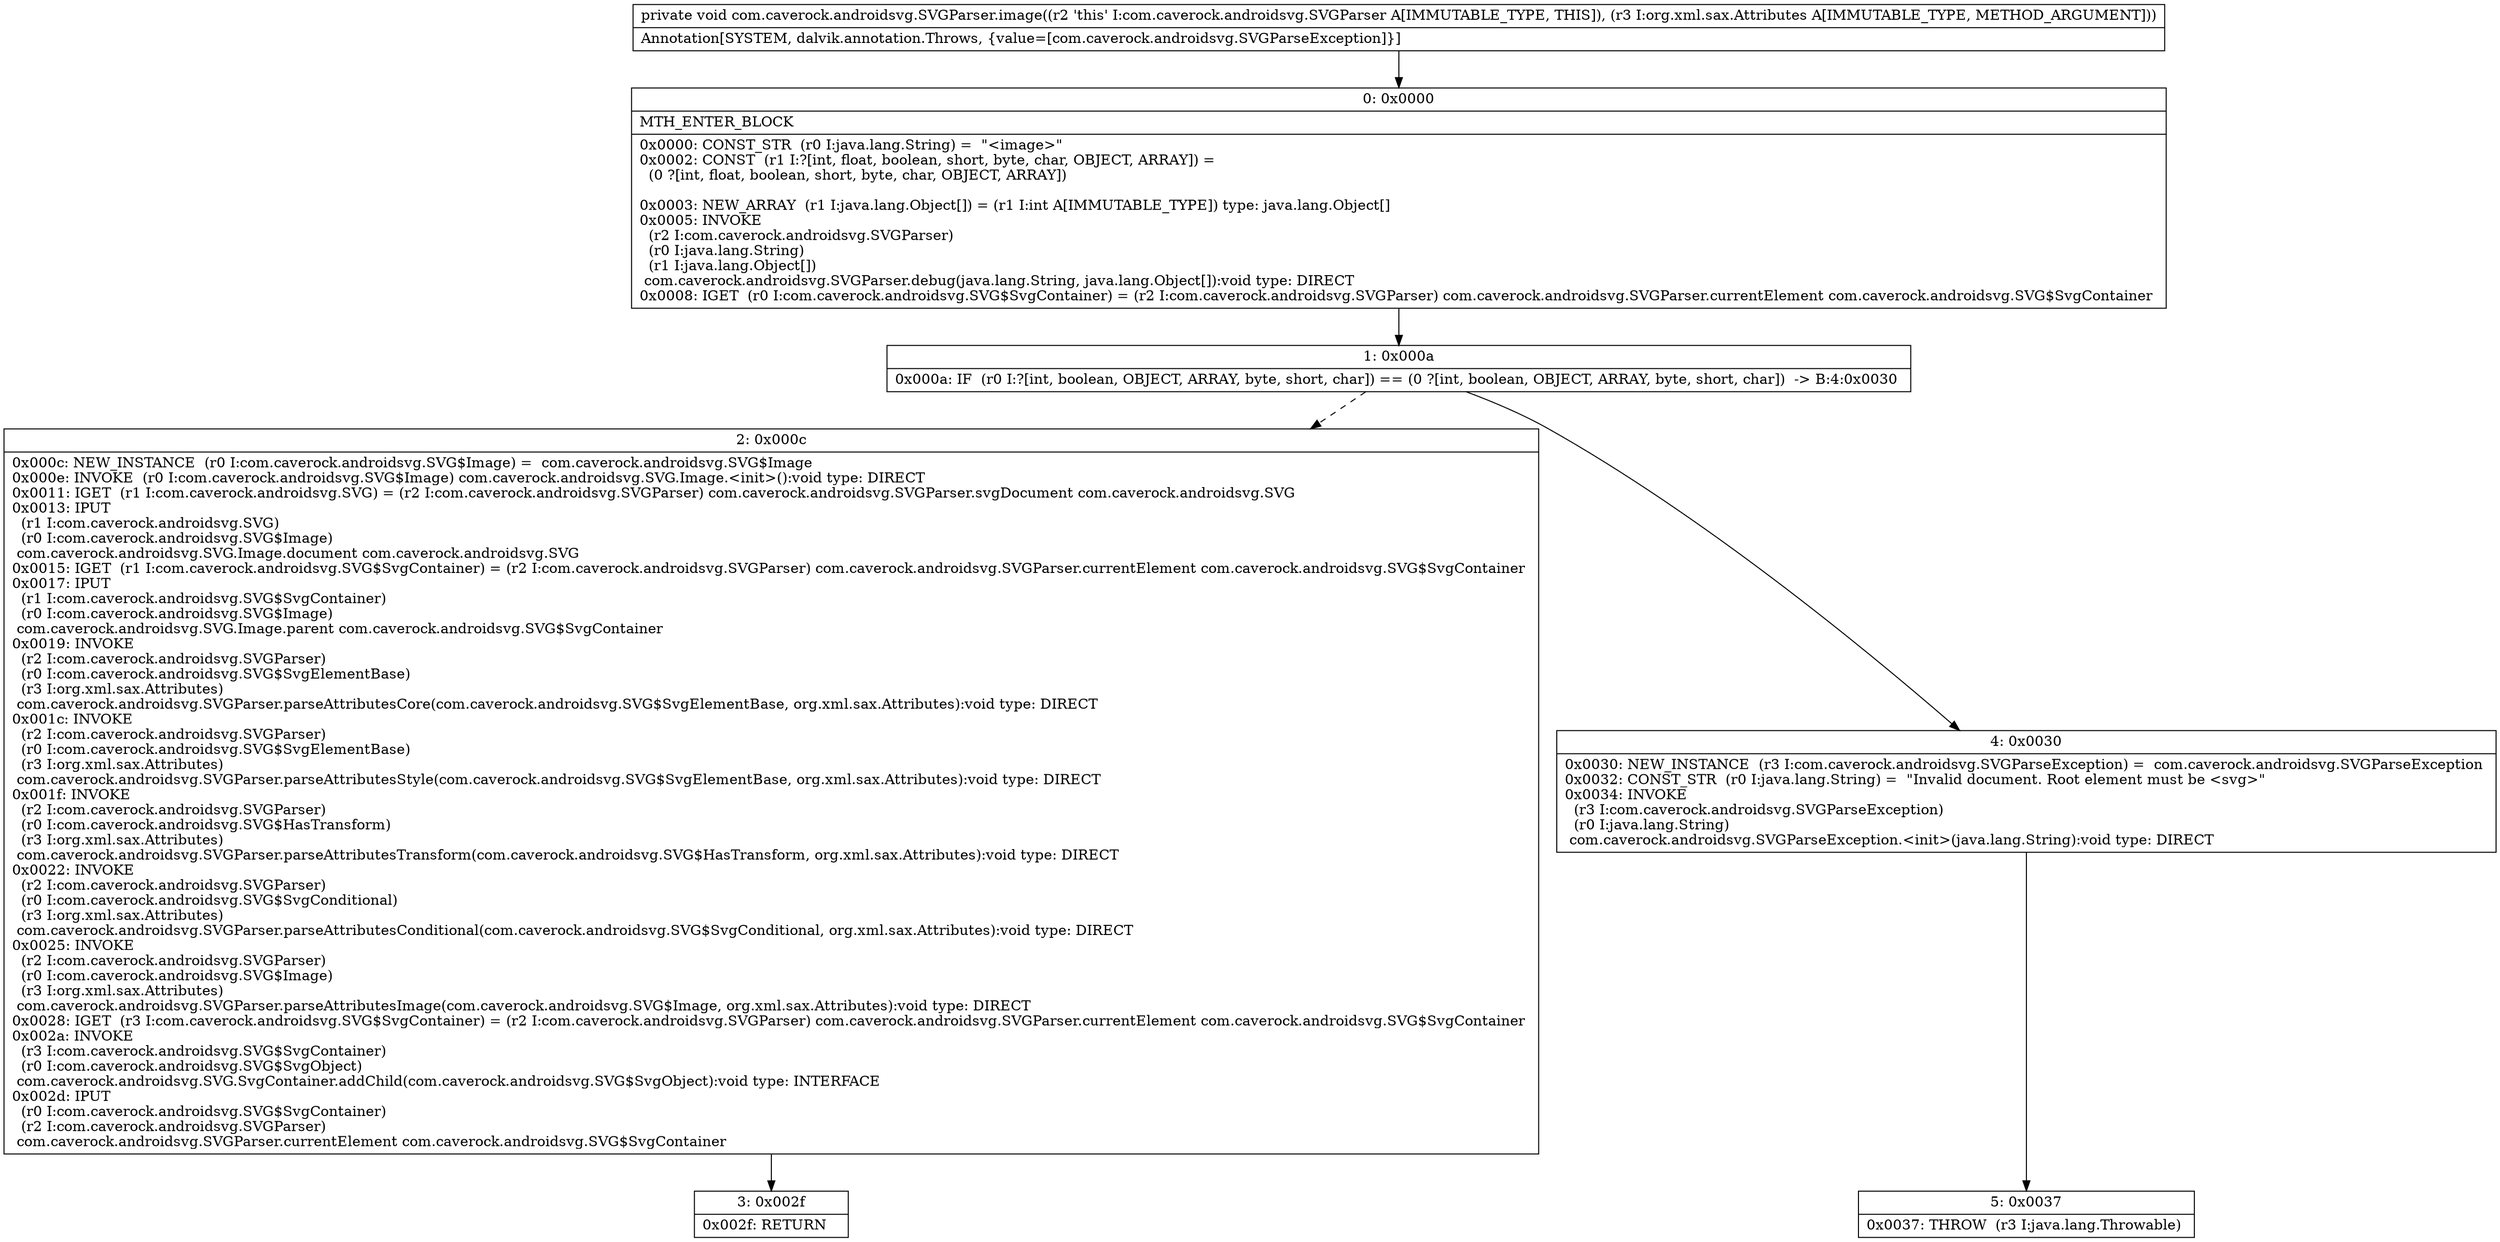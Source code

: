 digraph "CFG forcom.caverock.androidsvg.SVGParser.image(Lorg\/xml\/sax\/Attributes;)V" {
Node_0 [shape=record,label="{0\:\ 0x0000|MTH_ENTER_BLOCK\l|0x0000: CONST_STR  (r0 I:java.lang.String) =  \"\<image\>\" \l0x0002: CONST  (r1 I:?[int, float, boolean, short, byte, char, OBJECT, ARRAY]) = \l  (0 ?[int, float, boolean, short, byte, char, OBJECT, ARRAY])\l \l0x0003: NEW_ARRAY  (r1 I:java.lang.Object[]) = (r1 I:int A[IMMUTABLE_TYPE]) type: java.lang.Object[] \l0x0005: INVOKE  \l  (r2 I:com.caverock.androidsvg.SVGParser)\l  (r0 I:java.lang.String)\l  (r1 I:java.lang.Object[])\l com.caverock.androidsvg.SVGParser.debug(java.lang.String, java.lang.Object[]):void type: DIRECT \l0x0008: IGET  (r0 I:com.caverock.androidsvg.SVG$SvgContainer) = (r2 I:com.caverock.androidsvg.SVGParser) com.caverock.androidsvg.SVGParser.currentElement com.caverock.androidsvg.SVG$SvgContainer \l}"];
Node_1 [shape=record,label="{1\:\ 0x000a|0x000a: IF  (r0 I:?[int, boolean, OBJECT, ARRAY, byte, short, char]) == (0 ?[int, boolean, OBJECT, ARRAY, byte, short, char])  \-\> B:4:0x0030 \l}"];
Node_2 [shape=record,label="{2\:\ 0x000c|0x000c: NEW_INSTANCE  (r0 I:com.caverock.androidsvg.SVG$Image) =  com.caverock.androidsvg.SVG$Image \l0x000e: INVOKE  (r0 I:com.caverock.androidsvg.SVG$Image) com.caverock.androidsvg.SVG.Image.\<init\>():void type: DIRECT \l0x0011: IGET  (r1 I:com.caverock.androidsvg.SVG) = (r2 I:com.caverock.androidsvg.SVGParser) com.caverock.androidsvg.SVGParser.svgDocument com.caverock.androidsvg.SVG \l0x0013: IPUT  \l  (r1 I:com.caverock.androidsvg.SVG)\l  (r0 I:com.caverock.androidsvg.SVG$Image)\l com.caverock.androidsvg.SVG.Image.document com.caverock.androidsvg.SVG \l0x0015: IGET  (r1 I:com.caverock.androidsvg.SVG$SvgContainer) = (r2 I:com.caverock.androidsvg.SVGParser) com.caverock.androidsvg.SVGParser.currentElement com.caverock.androidsvg.SVG$SvgContainer \l0x0017: IPUT  \l  (r1 I:com.caverock.androidsvg.SVG$SvgContainer)\l  (r0 I:com.caverock.androidsvg.SVG$Image)\l com.caverock.androidsvg.SVG.Image.parent com.caverock.androidsvg.SVG$SvgContainer \l0x0019: INVOKE  \l  (r2 I:com.caverock.androidsvg.SVGParser)\l  (r0 I:com.caverock.androidsvg.SVG$SvgElementBase)\l  (r3 I:org.xml.sax.Attributes)\l com.caverock.androidsvg.SVGParser.parseAttributesCore(com.caverock.androidsvg.SVG$SvgElementBase, org.xml.sax.Attributes):void type: DIRECT \l0x001c: INVOKE  \l  (r2 I:com.caverock.androidsvg.SVGParser)\l  (r0 I:com.caverock.androidsvg.SVG$SvgElementBase)\l  (r3 I:org.xml.sax.Attributes)\l com.caverock.androidsvg.SVGParser.parseAttributesStyle(com.caverock.androidsvg.SVG$SvgElementBase, org.xml.sax.Attributes):void type: DIRECT \l0x001f: INVOKE  \l  (r2 I:com.caverock.androidsvg.SVGParser)\l  (r0 I:com.caverock.androidsvg.SVG$HasTransform)\l  (r3 I:org.xml.sax.Attributes)\l com.caverock.androidsvg.SVGParser.parseAttributesTransform(com.caverock.androidsvg.SVG$HasTransform, org.xml.sax.Attributes):void type: DIRECT \l0x0022: INVOKE  \l  (r2 I:com.caverock.androidsvg.SVGParser)\l  (r0 I:com.caverock.androidsvg.SVG$SvgConditional)\l  (r3 I:org.xml.sax.Attributes)\l com.caverock.androidsvg.SVGParser.parseAttributesConditional(com.caverock.androidsvg.SVG$SvgConditional, org.xml.sax.Attributes):void type: DIRECT \l0x0025: INVOKE  \l  (r2 I:com.caverock.androidsvg.SVGParser)\l  (r0 I:com.caverock.androidsvg.SVG$Image)\l  (r3 I:org.xml.sax.Attributes)\l com.caverock.androidsvg.SVGParser.parseAttributesImage(com.caverock.androidsvg.SVG$Image, org.xml.sax.Attributes):void type: DIRECT \l0x0028: IGET  (r3 I:com.caverock.androidsvg.SVG$SvgContainer) = (r2 I:com.caverock.androidsvg.SVGParser) com.caverock.androidsvg.SVGParser.currentElement com.caverock.androidsvg.SVG$SvgContainer \l0x002a: INVOKE  \l  (r3 I:com.caverock.androidsvg.SVG$SvgContainer)\l  (r0 I:com.caverock.androidsvg.SVG$SvgObject)\l com.caverock.androidsvg.SVG.SvgContainer.addChild(com.caverock.androidsvg.SVG$SvgObject):void type: INTERFACE \l0x002d: IPUT  \l  (r0 I:com.caverock.androidsvg.SVG$SvgContainer)\l  (r2 I:com.caverock.androidsvg.SVGParser)\l com.caverock.androidsvg.SVGParser.currentElement com.caverock.androidsvg.SVG$SvgContainer \l}"];
Node_3 [shape=record,label="{3\:\ 0x002f|0x002f: RETURN   \l}"];
Node_4 [shape=record,label="{4\:\ 0x0030|0x0030: NEW_INSTANCE  (r3 I:com.caverock.androidsvg.SVGParseException) =  com.caverock.androidsvg.SVGParseException \l0x0032: CONST_STR  (r0 I:java.lang.String) =  \"Invalid document. Root element must be \<svg\>\" \l0x0034: INVOKE  \l  (r3 I:com.caverock.androidsvg.SVGParseException)\l  (r0 I:java.lang.String)\l com.caverock.androidsvg.SVGParseException.\<init\>(java.lang.String):void type: DIRECT \l}"];
Node_5 [shape=record,label="{5\:\ 0x0037|0x0037: THROW  (r3 I:java.lang.Throwable) \l}"];
MethodNode[shape=record,label="{private void com.caverock.androidsvg.SVGParser.image((r2 'this' I:com.caverock.androidsvg.SVGParser A[IMMUTABLE_TYPE, THIS]), (r3 I:org.xml.sax.Attributes A[IMMUTABLE_TYPE, METHOD_ARGUMENT]))  | Annotation[SYSTEM, dalvik.annotation.Throws, \{value=[com.caverock.androidsvg.SVGParseException]\}]\l}"];
MethodNode -> Node_0;
Node_0 -> Node_1;
Node_1 -> Node_2[style=dashed];
Node_1 -> Node_4;
Node_2 -> Node_3;
Node_4 -> Node_5;
}

